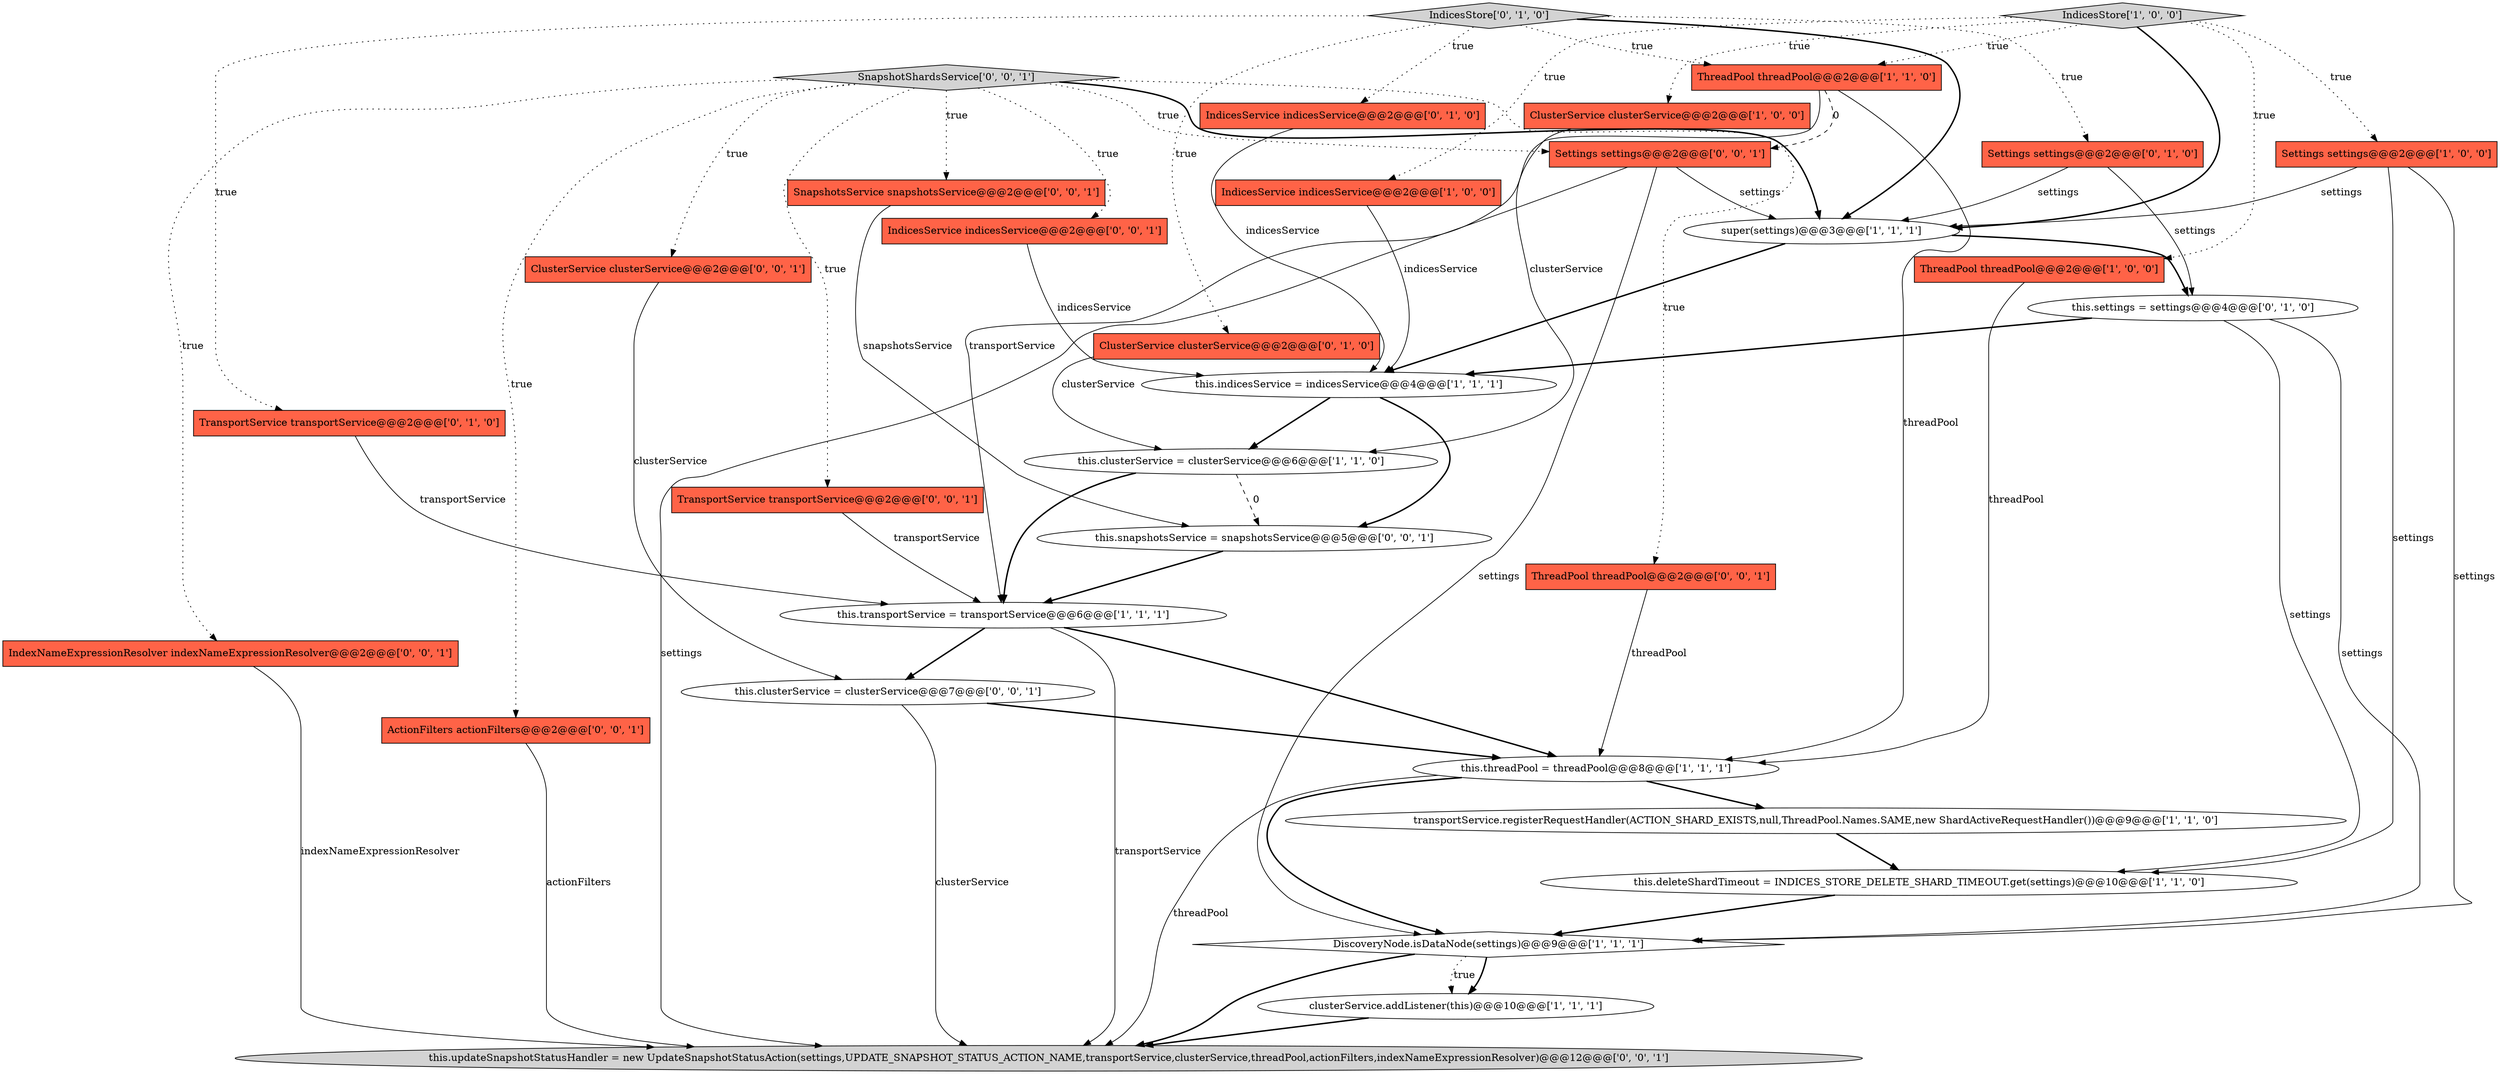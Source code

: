 digraph {
0 [style = filled, label = "this.deleteShardTimeout = INDICES_STORE_DELETE_SHARD_TIMEOUT.get(settings)@@@10@@@['1', '1', '0']", fillcolor = white, shape = ellipse image = "AAA0AAABBB1BBB"];
26 [style = filled, label = "TransportService transportService@@@2@@@['0', '0', '1']", fillcolor = tomato, shape = box image = "AAA0AAABBB3BBB"];
4 [style = filled, label = "DiscoveryNode.isDataNode(settings)@@@9@@@['1', '1', '1']", fillcolor = white, shape = diamond image = "AAA0AAABBB1BBB"];
14 [style = filled, label = "this.transportService = transportService@@@6@@@['1', '1', '1']", fillcolor = white, shape = ellipse image = "AAA0AAABBB1BBB"];
8 [style = filled, label = "IndicesService indicesService@@@2@@@['1', '0', '0']", fillcolor = tomato, shape = box image = "AAA0AAABBB1BBB"];
2 [style = filled, label = "super(settings)@@@3@@@['1', '1', '1']", fillcolor = white, shape = ellipse image = "AAA0AAABBB1BBB"];
17 [style = filled, label = "IndicesService indicesService@@@2@@@['0', '1', '0']", fillcolor = tomato, shape = box image = "AAA0AAABBB2BBB"];
6 [style = filled, label = "this.clusterService = clusterService@@@6@@@['1', '1', '0']", fillcolor = white, shape = ellipse image = "AAA0AAABBB1BBB"];
11 [style = filled, label = "IndicesStore['1', '0', '0']", fillcolor = lightgray, shape = diamond image = "AAA0AAABBB1BBB"];
18 [style = filled, label = "TransportService transportService@@@2@@@['0', '1', '0']", fillcolor = tomato, shape = box image = "AAA0AAABBB2BBB"];
12 [style = filled, label = "this.indicesService = indicesService@@@4@@@['1', '1', '1']", fillcolor = white, shape = ellipse image = "AAA0AAABBB1BBB"];
19 [style = filled, label = "Settings settings@@@2@@@['0', '1', '0']", fillcolor = tomato, shape = box image = "AAA0AAABBB2BBB"];
30 [style = filled, label = "IndicesService indicesService@@@2@@@['0', '0', '1']", fillcolor = tomato, shape = box image = "AAA0AAABBB3BBB"];
23 [style = filled, label = "this.updateSnapshotStatusHandler = new UpdateSnapshotStatusAction(settings,UPDATE_SNAPSHOT_STATUS_ACTION_NAME,transportService,clusterService,threadPool,actionFilters,indexNameExpressionResolver)@@@12@@@['0', '0', '1']", fillcolor = lightgray, shape = ellipse image = "AAA0AAABBB3BBB"];
28 [style = filled, label = "SnapshotShardsService['0', '0', '1']", fillcolor = lightgray, shape = diamond image = "AAA0AAABBB3BBB"];
32 [style = filled, label = "Settings settings@@@2@@@['0', '0', '1']", fillcolor = tomato, shape = box image = "AAA0AAABBB3BBB"];
31 [style = filled, label = "this.snapshotsService = snapshotsService@@@5@@@['0', '0', '1']", fillcolor = white, shape = ellipse image = "AAA0AAABBB3BBB"];
10 [style = filled, label = "ThreadPool threadPool@@@2@@@['1', '1', '0']", fillcolor = tomato, shape = box image = "AAA0AAABBB1BBB"];
27 [style = filled, label = "ThreadPool threadPool@@@2@@@['0', '0', '1']", fillcolor = tomato, shape = box image = "AAA0AAABBB3BBB"];
1 [style = filled, label = "Settings settings@@@2@@@['1', '0', '0']", fillcolor = tomato, shape = box image = "AAA0AAABBB1BBB"];
5 [style = filled, label = "ClusterService clusterService@@@2@@@['1', '0', '0']", fillcolor = tomato, shape = box image = "AAA0AAABBB1BBB"];
7 [style = filled, label = "this.threadPool = threadPool@@@8@@@['1', '1', '1']", fillcolor = white, shape = ellipse image = "AAA0AAABBB1BBB"];
16 [style = filled, label = "ClusterService clusterService@@@2@@@['0', '1', '0']", fillcolor = tomato, shape = box image = "AAA0AAABBB2BBB"];
24 [style = filled, label = "ClusterService clusterService@@@2@@@['0', '0', '1']", fillcolor = tomato, shape = box image = "AAA0AAABBB3BBB"];
29 [style = filled, label = "this.clusterService = clusterService@@@7@@@['0', '0', '1']", fillcolor = white, shape = ellipse image = "AAA0AAABBB3BBB"];
15 [style = filled, label = "this.settings = settings@@@4@@@['0', '1', '0']", fillcolor = white, shape = ellipse image = "AAA1AAABBB2BBB"];
20 [style = filled, label = "IndicesStore['0', '1', '0']", fillcolor = lightgray, shape = diamond image = "AAA0AAABBB2BBB"];
22 [style = filled, label = "IndexNameExpressionResolver indexNameExpressionResolver@@@2@@@['0', '0', '1']", fillcolor = tomato, shape = box image = "AAA0AAABBB3BBB"];
3 [style = filled, label = "ThreadPool threadPool@@@2@@@['1', '0', '0']", fillcolor = tomato, shape = box image = "AAA0AAABBB1BBB"];
9 [style = filled, label = "transportService.registerRequestHandler(ACTION_SHARD_EXISTS,null,ThreadPool.Names.SAME,new ShardActiveRequestHandler())@@@9@@@['1', '1', '0']", fillcolor = white, shape = ellipse image = "AAA0AAABBB1BBB"];
25 [style = filled, label = "SnapshotsService snapshotsService@@@2@@@['0', '0', '1']", fillcolor = tomato, shape = box image = "AAA0AAABBB3BBB"];
21 [style = filled, label = "ActionFilters actionFilters@@@2@@@['0', '0', '1']", fillcolor = tomato, shape = box image = "AAA0AAABBB3BBB"];
13 [style = filled, label = "clusterService.addListener(this)@@@10@@@['1', '1', '1']", fillcolor = white, shape = ellipse image = "AAA0AAABBB1BBB"];
10->32 [style = dashed, label="0"];
6->31 [style = dashed, label="0"];
14->7 [style = bold, label=""];
11->3 [style = dotted, label="true"];
14->23 [style = solid, label="transportService"];
15->4 [style = solid, label="settings"];
0->4 [style = bold, label=""];
11->10 [style = dotted, label="true"];
28->26 [style = dotted, label="true"];
30->12 [style = solid, label="indicesService"];
22->23 [style = solid, label="indexNameExpressionResolver"];
7->9 [style = bold, label=""];
15->12 [style = bold, label=""];
13->23 [style = bold, label=""];
20->18 [style = dotted, label="true"];
3->7 [style = solid, label="threadPool"];
16->6 [style = solid, label="clusterService"];
7->23 [style = solid, label="threadPool"];
20->17 [style = dotted, label="true"];
32->23 [style = solid, label="settings"];
8->12 [style = solid, label="indicesService"];
1->2 [style = solid, label="settings"];
18->14 [style = solid, label="transportService"];
15->0 [style = solid, label="settings"];
9->0 [style = bold, label=""];
28->27 [style = dotted, label="true"];
20->16 [style = dotted, label="true"];
28->21 [style = dotted, label="true"];
11->2 [style = bold, label=""];
28->30 [style = dotted, label="true"];
12->31 [style = bold, label=""];
14->29 [style = bold, label=""];
11->8 [style = dotted, label="true"];
1->0 [style = solid, label="settings"];
20->10 [style = dotted, label="true"];
6->14 [style = bold, label=""];
21->23 [style = solid, label="actionFilters"];
28->25 [style = dotted, label="true"];
19->2 [style = solid, label="settings"];
32->4 [style = solid, label="settings"];
7->4 [style = bold, label=""];
11->1 [style = dotted, label="true"];
26->14 [style = solid, label="transportService"];
29->7 [style = bold, label=""];
19->15 [style = solid, label="settings"];
32->2 [style = solid, label="settings"];
4->23 [style = bold, label=""];
17->12 [style = solid, label="indicesService"];
4->13 [style = bold, label=""];
20->19 [style = dotted, label="true"];
20->2 [style = bold, label=""];
28->32 [style = dotted, label="true"];
4->13 [style = dotted, label="true"];
27->7 [style = solid, label="threadPool"];
1->4 [style = solid, label="settings"];
10->7 [style = solid, label="threadPool"];
28->22 [style = dotted, label="true"];
5->6 [style = solid, label="clusterService"];
31->14 [style = bold, label=""];
2->15 [style = bold, label=""];
25->31 [style = solid, label="snapshotsService"];
28->2 [style = bold, label=""];
28->24 [style = dotted, label="true"];
2->12 [style = bold, label=""];
12->6 [style = bold, label=""];
24->29 [style = solid, label="clusterService"];
11->5 [style = dotted, label="true"];
10->14 [style = solid, label="transportService"];
29->23 [style = solid, label="clusterService"];
}
